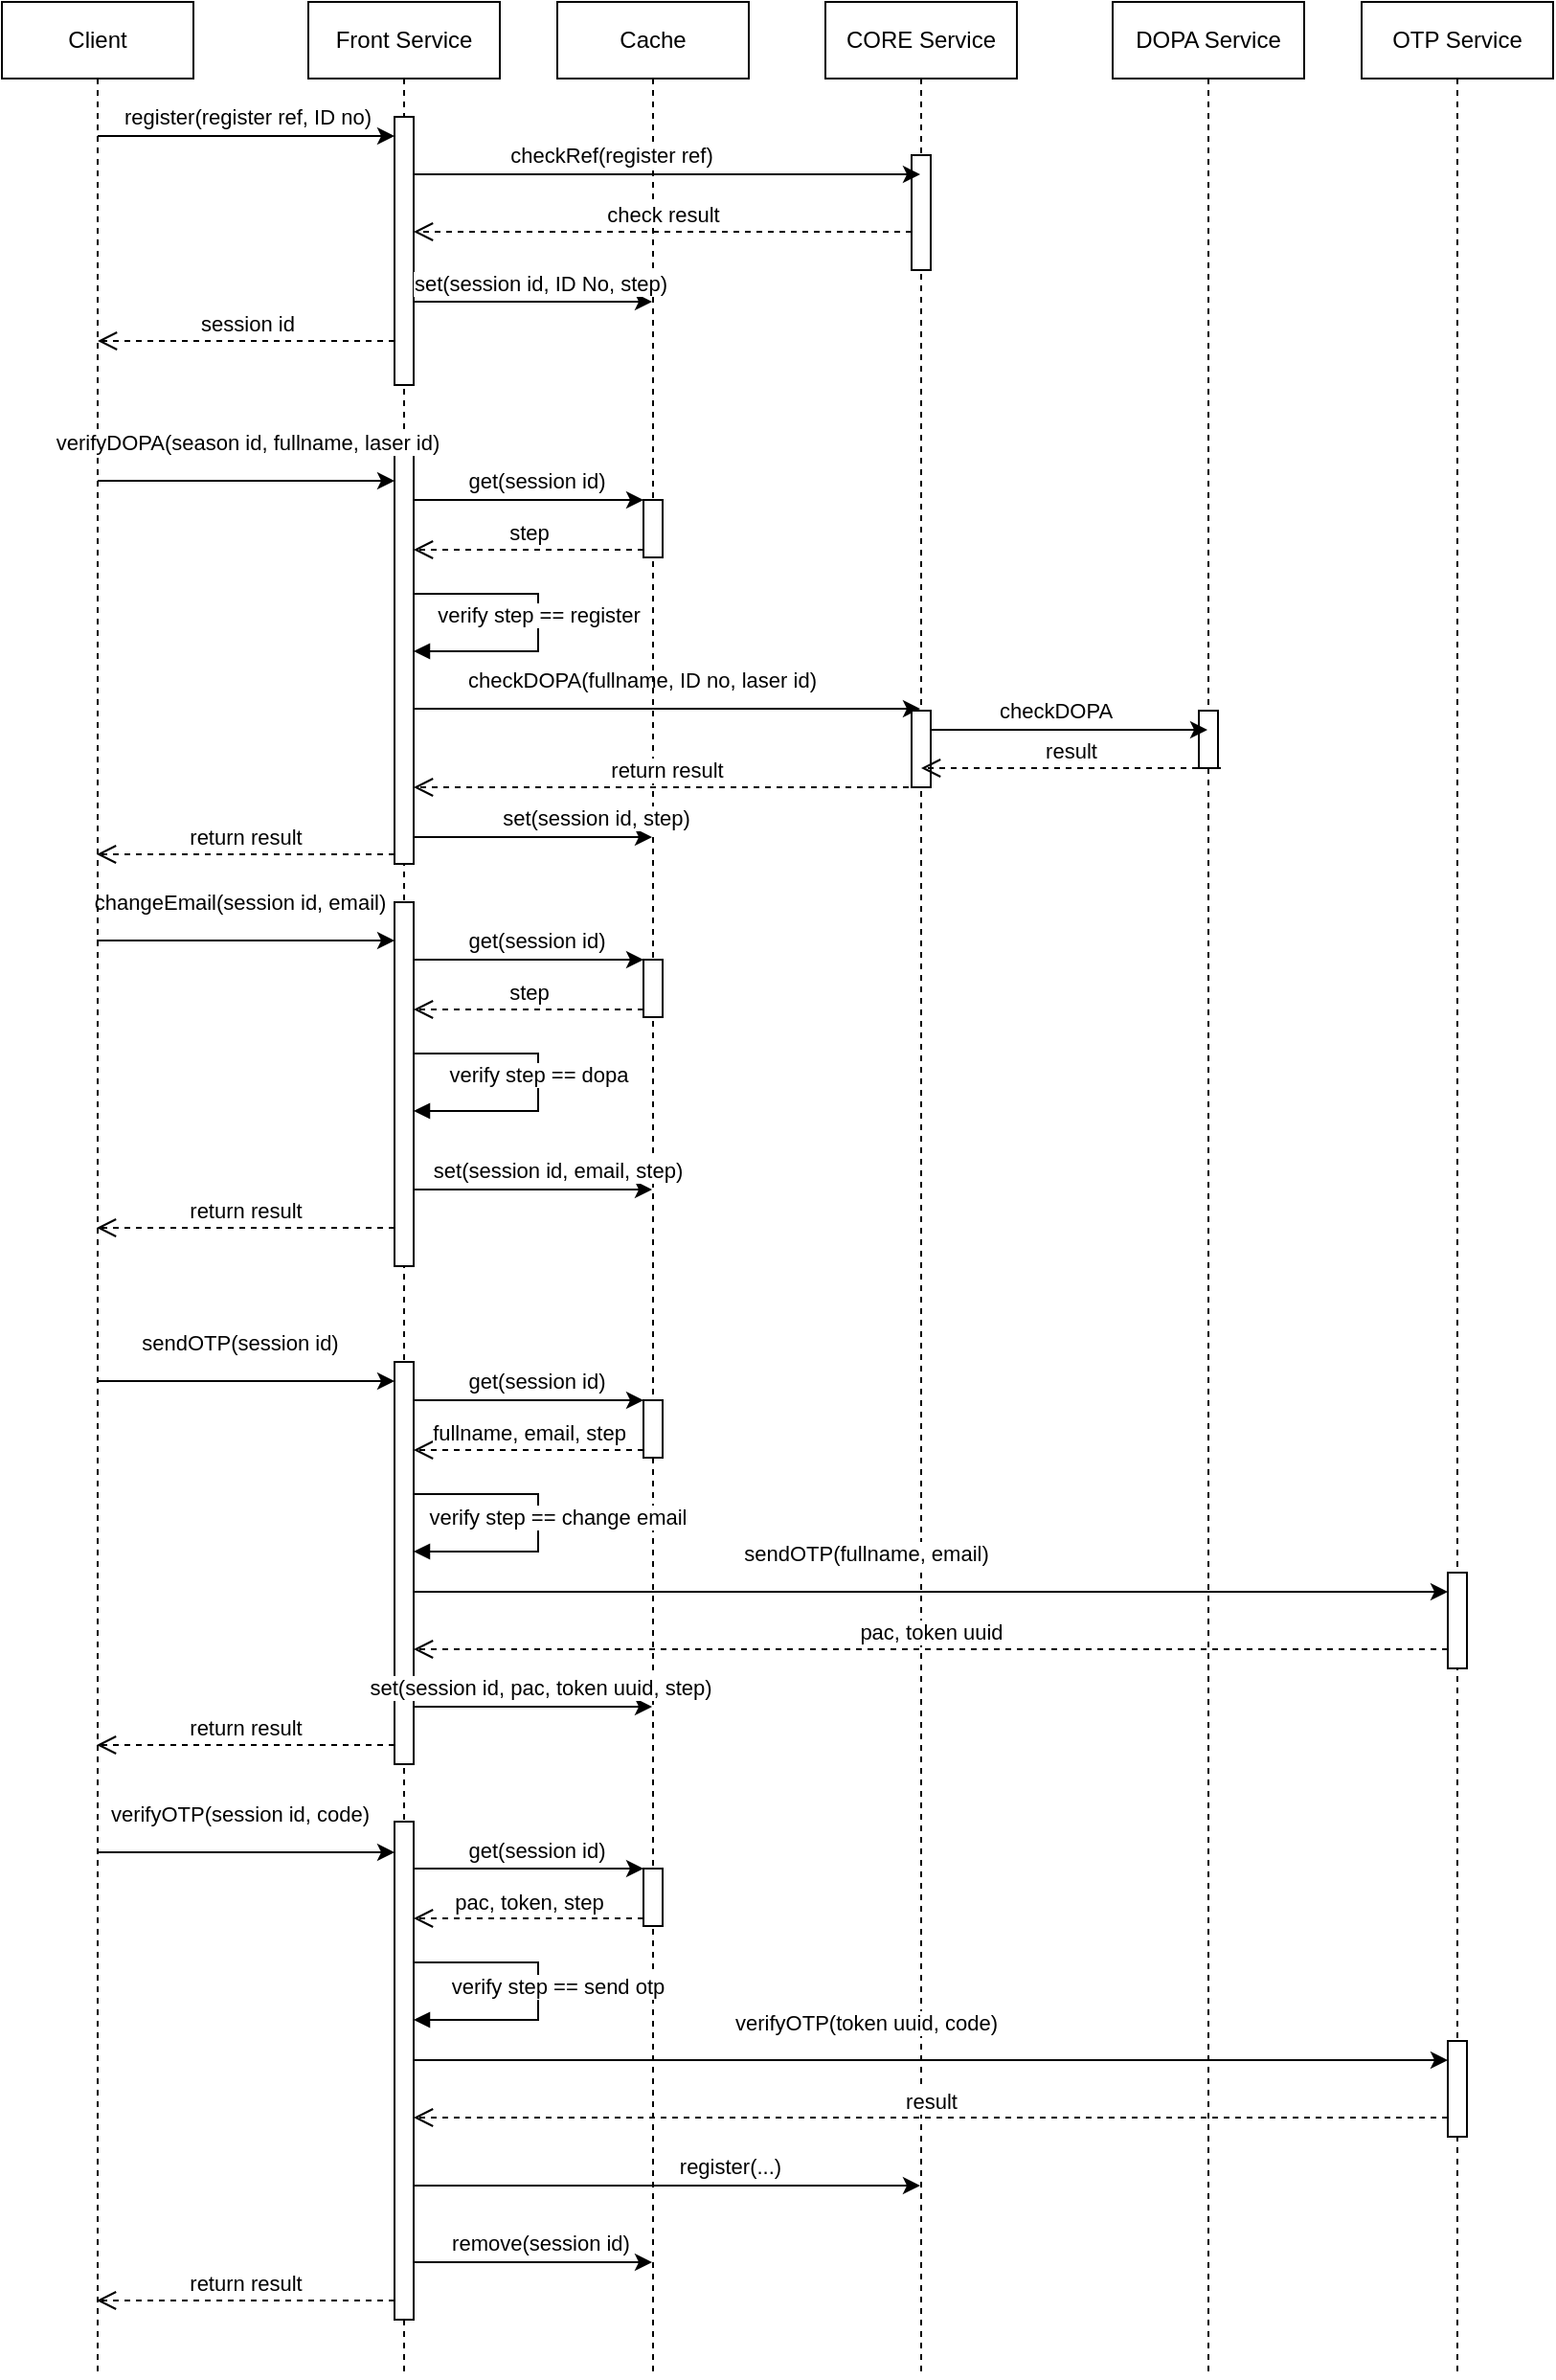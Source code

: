 <mxfile version="21.7.4" type="device">
  <diagram name="Page-1" id="2YBvvXClWsGukQMizWep">
    <mxGraphModel dx="984" dy="750" grid="1" gridSize="10" guides="1" tooltips="1" connect="1" arrows="1" fold="1" page="1" pageScale="1" pageWidth="850" pageHeight="1100" math="0" shadow="0">
      <root>
        <mxCell id="0" />
        <mxCell id="1" parent="0" />
        <mxCell id="aM9ryv3xv72pqoxQDRHE-1" value="Front Service" style="shape=umlLifeline;perimeter=lifelinePerimeter;whiteSpace=wrap;html=1;container=0;dropTarget=0;collapsible=0;recursiveResize=0;outlineConnect=0;portConstraint=eastwest;newEdgeStyle={&quot;edgeStyle&quot;:&quot;elbowEdgeStyle&quot;,&quot;elbow&quot;:&quot;vertical&quot;,&quot;curved&quot;:0,&quot;rounded&quot;:0};" parent="1" vertex="1">
          <mxGeometry x="170" y="40" width="100" height="1240" as="geometry" />
        </mxCell>
        <mxCell id="tgeR2nkM4_BLuT0nxEA1-6" value="" style="html=1;points=[];perimeter=orthogonalPerimeter;outlineConnect=0;targetShapes=umlLifeline;portConstraint=eastwest;newEdgeStyle={&quot;edgeStyle&quot;:&quot;elbowEdgeStyle&quot;,&quot;elbow&quot;:&quot;vertical&quot;,&quot;curved&quot;:0,&quot;rounded&quot;:0};" vertex="1" parent="aM9ryv3xv72pqoxQDRHE-1">
          <mxGeometry x="45" y="60" width="10" height="140" as="geometry" />
        </mxCell>
        <mxCell id="tgeR2nkM4_BLuT0nxEA1-25" style="edgeStyle=elbowEdgeStyle;rounded=0;orthogonalLoop=1;jettySize=auto;html=1;elbow=vertical;curved=0;" edge="1" parent="1" target="tgeR2nkM4_BLuT0nxEA1-7">
          <mxGeometry relative="1" as="geometry">
            <mxPoint x="225" y="409" as="sourcePoint" />
            <mxPoint x="635" y="409" as="targetPoint" />
          </mxGeometry>
        </mxCell>
        <mxCell id="tgeR2nkM4_BLuT0nxEA1-26" value="checkDOPA(fullname, ID no, laser id)" style="edgeLabel;html=1;align=center;verticalAlign=middle;resizable=0;points=[];" vertex="1" connectable="0" parent="tgeR2nkM4_BLuT0nxEA1-25">
          <mxGeometry x="-0.122" y="-1" relative="1" as="geometry">
            <mxPoint x="3" y="-16" as="offset" />
          </mxGeometry>
        </mxCell>
        <mxCell id="tgeR2nkM4_BLuT0nxEA1-18" value="" style="html=1;points=[];perimeter=orthogonalPerimeter;outlineConnect=0;targetShapes=umlLifeline;portConstraint=eastwest;newEdgeStyle={&quot;edgeStyle&quot;:&quot;elbowEdgeStyle&quot;,&quot;elbow&quot;:&quot;vertical&quot;,&quot;curved&quot;:0,&quot;rounded&quot;:0};" vertex="1" parent="1">
          <mxGeometry x="215" y="270" width="10" height="220" as="geometry" />
        </mxCell>
        <mxCell id="tgeR2nkM4_BLuT0nxEA1-14" value="Cache" style="shape=umlLifeline;perimeter=lifelinePerimeter;whiteSpace=wrap;html=1;container=0;dropTarget=0;collapsible=0;recursiveResize=0;outlineConnect=0;portConstraint=eastwest;newEdgeStyle={&quot;edgeStyle&quot;:&quot;elbowEdgeStyle&quot;,&quot;elbow&quot;:&quot;vertical&quot;,&quot;curved&quot;:0,&quot;rounded&quot;:0};fontStyle=0" vertex="1" parent="1">
          <mxGeometry x="300" y="40" width="100" height="1240" as="geometry" />
        </mxCell>
        <mxCell id="tgeR2nkM4_BLuT0nxEA1-20" value="" style="html=1;points=[];perimeter=orthogonalPerimeter;outlineConnect=0;targetShapes=umlLifeline;portConstraint=eastwest;newEdgeStyle={&quot;edgeStyle&quot;:&quot;elbowEdgeStyle&quot;,&quot;elbow&quot;:&quot;vertical&quot;,&quot;curved&quot;:0,&quot;rounded&quot;:0};" vertex="1" parent="tgeR2nkM4_BLuT0nxEA1-14">
          <mxGeometry x="45" y="260" width="10" height="30" as="geometry" />
        </mxCell>
        <mxCell id="tgeR2nkM4_BLuT0nxEA1-44" value="" style="html=1;points=[];perimeter=orthogonalPerimeter;outlineConnect=0;targetShapes=umlLifeline;portConstraint=eastwest;newEdgeStyle={&quot;edgeStyle&quot;:&quot;elbowEdgeStyle&quot;,&quot;elbow&quot;:&quot;vertical&quot;,&quot;curved&quot;:0,&quot;rounded&quot;:0};" vertex="1" parent="tgeR2nkM4_BLuT0nxEA1-14">
          <mxGeometry x="45" y="730" width="10" height="30" as="geometry" />
        </mxCell>
        <mxCell id="tgeR2nkM4_BLuT0nxEA1-45" value="get(session id)" style="edgeStyle=elbowEdgeStyle;rounded=0;orthogonalLoop=1;jettySize=auto;html=1;elbow=vertical;curved=0;" edge="1" parent="tgeR2nkM4_BLuT0nxEA1-14">
          <mxGeometry x="0.044" y="10" relative="1" as="geometry">
            <mxPoint x="-75" y="730" as="sourcePoint" />
            <mxPoint x="45" y="730" as="targetPoint" />
            <mxPoint x="1" as="offset" />
          </mxGeometry>
        </mxCell>
        <mxCell id="tgeR2nkM4_BLuT0nxEA1-46" value="fullname, email, step" style="html=1;verticalAlign=bottom;endArrow=open;dashed=1;endSize=8;edgeStyle=elbowEdgeStyle;elbow=vertical;curved=0;rounded=0;" edge="1" parent="tgeR2nkM4_BLuT0nxEA1-14">
          <mxGeometry relative="1" as="geometry">
            <mxPoint x="-75" y="756" as="targetPoint" />
            <Array as="points">
              <mxPoint x="-30" y="756" />
            </Array>
            <mxPoint x="45" y="756" as="sourcePoint" />
            <mxPoint as="offset" />
          </mxGeometry>
        </mxCell>
        <mxCell id="tgeR2nkM4_BLuT0nxEA1-47" value="verify step == change email" style="html=1;verticalAlign=bottom;endArrow=block;edgeStyle=elbowEdgeStyle;elbow=horizontal;curved=0;rounded=0;" edge="1" parent="tgeR2nkM4_BLuT0nxEA1-14">
          <mxGeometry x="0.075" y="10" relative="1" as="geometry">
            <mxPoint x="-75" y="779" as="sourcePoint" />
            <Array as="points">
              <mxPoint x="-10" y="779" />
            </Array>
            <mxPoint x="-75" y="809" as="targetPoint" />
            <mxPoint as="offset" />
          </mxGeometry>
        </mxCell>
        <mxCell id="tgeR2nkM4_BLuT0nxEA1-7" value="CORE Service" style="shape=umlLifeline;perimeter=lifelinePerimeter;whiteSpace=wrap;html=1;container=0;dropTarget=0;collapsible=0;recursiveResize=0;outlineConnect=0;portConstraint=eastwest;newEdgeStyle={&quot;edgeStyle&quot;:&quot;elbowEdgeStyle&quot;,&quot;elbow&quot;:&quot;vertical&quot;,&quot;curved&quot;:0,&quot;rounded&quot;:0};" vertex="1" parent="1">
          <mxGeometry x="440" y="40" width="100" height="1240" as="geometry" />
        </mxCell>
        <mxCell id="tgeR2nkM4_BLuT0nxEA1-8" value="" style="html=1;points=[];perimeter=orthogonalPerimeter;outlineConnect=0;targetShapes=umlLifeline;portConstraint=eastwest;newEdgeStyle={&quot;edgeStyle&quot;:&quot;elbowEdgeStyle&quot;,&quot;elbow&quot;:&quot;vertical&quot;,&quot;curved&quot;:0,&quot;rounded&quot;:0};" vertex="1" parent="tgeR2nkM4_BLuT0nxEA1-7">
          <mxGeometry x="45" y="80" width="10" height="60" as="geometry" />
        </mxCell>
        <mxCell id="tgeR2nkM4_BLuT0nxEA1-68" value="" style="html=1;points=[];perimeter=orthogonalPerimeter;outlineConnect=0;targetShapes=umlLifeline;portConstraint=eastwest;newEdgeStyle={&quot;edgeStyle&quot;:&quot;elbowEdgeStyle&quot;,&quot;elbow&quot;:&quot;vertical&quot;,&quot;curved&quot;:0,&quot;rounded&quot;:0};" vertex="1" parent="tgeR2nkM4_BLuT0nxEA1-7">
          <mxGeometry x="45" y="370" width="10" height="40" as="geometry" />
        </mxCell>
        <mxCell id="aM9ryv3xv72pqoxQDRHE-5" value="DOPA Service" style="shape=umlLifeline;perimeter=lifelinePerimeter;whiteSpace=wrap;html=1;container=0;dropTarget=0;collapsible=0;recursiveResize=0;outlineConnect=0;portConstraint=eastwest;newEdgeStyle={&quot;edgeStyle&quot;:&quot;elbowEdgeStyle&quot;,&quot;elbow&quot;:&quot;vertical&quot;,&quot;curved&quot;:0,&quot;rounded&quot;:0};" parent="1" vertex="1">
          <mxGeometry x="590" y="40" width="100" height="1240" as="geometry" />
        </mxCell>
        <mxCell id="tgeR2nkM4_BLuT0nxEA1-27" value="" style="html=1;points=[];perimeter=orthogonalPerimeter;outlineConnect=0;targetShapes=umlLifeline;portConstraint=eastwest;newEdgeStyle={&quot;edgeStyle&quot;:&quot;elbowEdgeStyle&quot;,&quot;elbow&quot;:&quot;vertical&quot;,&quot;curved&quot;:0,&quot;rounded&quot;:0};" vertex="1" parent="aM9ryv3xv72pqoxQDRHE-5">
          <mxGeometry x="45" y="370" width="10" height="30" as="geometry" />
        </mxCell>
        <mxCell id="tgeR2nkM4_BLuT0nxEA1-5" value="register(register ref, ID no)" style="edgeStyle=elbowEdgeStyle;rounded=0;orthogonalLoop=1;jettySize=auto;html=1;elbow=vertical;curved=0;" edge="1" parent="1" source="tgeR2nkM4_BLuT0nxEA1-1">
          <mxGeometry y="10" relative="1" as="geometry">
            <mxPoint x="59.5" y="110" as="sourcePoint" />
            <mxPoint x="215" y="110" as="targetPoint" />
            <mxPoint as="offset" />
          </mxGeometry>
        </mxCell>
        <mxCell id="tgeR2nkM4_BLuT0nxEA1-31" style="edgeStyle=elbowEdgeStyle;rounded=0;orthogonalLoop=1;jettySize=auto;html=1;elbow=vertical;curved=0;" edge="1" parent="1">
          <mxGeometry relative="1" as="geometry">
            <mxPoint x="59.5" y="530" as="sourcePoint" />
            <mxPoint x="215" y="530" as="targetPoint" />
          </mxGeometry>
        </mxCell>
        <mxCell id="tgeR2nkM4_BLuT0nxEA1-32" value="changeEmail(session id, email)" style="edgeLabel;html=1;align=center;verticalAlign=middle;resizable=0;points=[];" vertex="1" connectable="0" parent="tgeR2nkM4_BLuT0nxEA1-31">
          <mxGeometry x="-0.265" y="-1" relative="1" as="geometry">
            <mxPoint x="17" y="-21" as="offset" />
          </mxGeometry>
        </mxCell>
        <mxCell id="tgeR2nkM4_BLuT0nxEA1-1" value="Client" style="shape=umlLifeline;perimeter=lifelinePerimeter;whiteSpace=wrap;html=1;container=0;dropTarget=0;collapsible=0;recursiveResize=0;outlineConnect=0;portConstraint=eastwest;newEdgeStyle={&quot;edgeStyle&quot;:&quot;elbowEdgeStyle&quot;,&quot;elbow&quot;:&quot;vertical&quot;,&quot;curved&quot;:0,&quot;rounded&quot;:0};" vertex="1" parent="1">
          <mxGeometry x="10" y="40" width="100" height="1240" as="geometry" />
        </mxCell>
        <mxCell id="tgeR2nkM4_BLuT0nxEA1-3" value="OTP Service" style="shape=umlLifeline;perimeter=lifelinePerimeter;whiteSpace=wrap;html=1;container=0;dropTarget=0;collapsible=0;recursiveResize=0;outlineConnect=0;portConstraint=eastwest;newEdgeStyle={&quot;edgeStyle&quot;:&quot;elbowEdgeStyle&quot;,&quot;elbow&quot;:&quot;vertical&quot;,&quot;curved&quot;:0,&quot;rounded&quot;:0};fontStyle=0" vertex="1" parent="1">
          <mxGeometry x="720" y="40" width="100" height="1240" as="geometry" />
        </mxCell>
        <mxCell id="tgeR2nkM4_BLuT0nxEA1-4" value="" style="html=1;points=[];perimeter=orthogonalPerimeter;outlineConnect=0;targetShapes=umlLifeline;portConstraint=eastwest;newEdgeStyle={&quot;edgeStyle&quot;:&quot;elbowEdgeStyle&quot;,&quot;elbow&quot;:&quot;vertical&quot;,&quot;curved&quot;:0,&quot;rounded&quot;:0};" vertex="1" parent="tgeR2nkM4_BLuT0nxEA1-3">
          <mxGeometry x="45" y="820" width="10" height="50" as="geometry" />
        </mxCell>
        <mxCell id="tgeR2nkM4_BLuT0nxEA1-9" style="edgeStyle=elbowEdgeStyle;rounded=0;orthogonalLoop=1;jettySize=auto;html=1;elbow=vertical;curved=0;" edge="1" parent="1" target="tgeR2nkM4_BLuT0nxEA1-7">
          <mxGeometry relative="1" as="geometry">
            <mxPoint x="225" y="130" as="sourcePoint" />
            <mxPoint x="420" y="130" as="targetPoint" />
          </mxGeometry>
        </mxCell>
        <mxCell id="tgeR2nkM4_BLuT0nxEA1-10" value="checkRef(register ref)" style="edgeLabel;html=1;align=center;verticalAlign=middle;resizable=0;points=[];" vertex="1" connectable="0" parent="tgeR2nkM4_BLuT0nxEA1-9">
          <mxGeometry x="-0.21" relative="1" as="geometry">
            <mxPoint x="-2" y="-10" as="offset" />
          </mxGeometry>
        </mxCell>
        <mxCell id="tgeR2nkM4_BLuT0nxEA1-11" value="check result" style="html=1;verticalAlign=bottom;endArrow=open;dashed=1;endSize=8;edgeStyle=elbowEdgeStyle;elbow=vertical;curved=0;rounded=0;" edge="1" parent="1" source="tgeR2nkM4_BLuT0nxEA1-8" target="tgeR2nkM4_BLuT0nxEA1-6">
          <mxGeometry relative="1" as="geometry">
            <mxPoint x="190" y="280" as="targetPoint" />
            <Array as="points">
              <mxPoint x="300" y="160" />
            </Array>
            <mxPoint x="390" y="230" as="sourcePoint" />
            <mxPoint as="offset" />
          </mxGeometry>
        </mxCell>
        <mxCell id="tgeR2nkM4_BLuT0nxEA1-16" value="set(session id, ID No, step)" style="edgeStyle=elbowEdgeStyle;rounded=0;orthogonalLoop=1;jettySize=auto;html=1;elbow=vertical;curved=0;" edge="1" parent="1">
          <mxGeometry x="0.044" y="10" relative="1" as="geometry">
            <mxPoint x="225" y="196.5" as="sourcePoint" />
            <mxPoint x="349.5" y="196.5" as="targetPoint" />
            <mxPoint x="1" as="offset" />
          </mxGeometry>
        </mxCell>
        <mxCell id="tgeR2nkM4_BLuT0nxEA1-17" value="session id" style="html=1;verticalAlign=bottom;endArrow=open;dashed=1;endSize=8;edgeStyle=elbowEdgeStyle;elbow=vertical;curved=0;rounded=0;" edge="1" parent="1" source="tgeR2nkM4_BLuT0nxEA1-6" target="tgeR2nkM4_BLuT0nxEA1-1">
          <mxGeometry relative="1" as="geometry">
            <mxPoint x="69.5" y="217" as="targetPoint" />
            <Array as="points">
              <mxPoint x="130" y="217" />
            </Array>
            <mxPoint x="219.5" y="217" as="sourcePoint" />
          </mxGeometry>
        </mxCell>
        <mxCell id="tgeR2nkM4_BLuT0nxEA1-19" value="verifyDOPA(season id, fullname, laser id)" style="edgeStyle=elbowEdgeStyle;rounded=0;orthogonalLoop=1;jettySize=auto;html=1;elbow=vertical;curved=0;" edge="1" parent="1" source="tgeR2nkM4_BLuT0nxEA1-1">
          <mxGeometry y="20" relative="1" as="geometry">
            <mxPoint x="69.5" y="290" as="sourcePoint" />
            <mxPoint x="215" y="290" as="targetPoint" />
            <mxPoint as="offset" />
          </mxGeometry>
        </mxCell>
        <mxCell id="tgeR2nkM4_BLuT0nxEA1-21" value="get(session id)" style="edgeStyle=elbowEdgeStyle;rounded=0;orthogonalLoop=1;jettySize=auto;html=1;elbow=vertical;curved=0;" edge="1" parent="1">
          <mxGeometry x="0.044" y="10" relative="1" as="geometry">
            <mxPoint x="225" y="300" as="sourcePoint" />
            <mxPoint x="345" y="300" as="targetPoint" />
            <mxPoint x="1" as="offset" />
          </mxGeometry>
        </mxCell>
        <mxCell id="tgeR2nkM4_BLuT0nxEA1-22" value="step" style="html=1;verticalAlign=bottom;endArrow=open;dashed=1;endSize=8;edgeStyle=elbowEdgeStyle;elbow=vertical;curved=0;rounded=0;" edge="1" parent="1">
          <mxGeometry relative="1" as="geometry">
            <mxPoint x="225" y="326" as="targetPoint" />
            <Array as="points">
              <mxPoint x="270" y="326" />
            </Array>
            <mxPoint x="345" y="326" as="sourcePoint" />
          </mxGeometry>
        </mxCell>
        <mxCell id="tgeR2nkM4_BLuT0nxEA1-24" value="verify step == register" style="html=1;verticalAlign=bottom;endArrow=block;edgeStyle=elbowEdgeStyle;elbow=horizontal;curved=0;rounded=0;" edge="1" parent="1">
          <mxGeometry x="0.062" relative="1" as="geometry">
            <mxPoint x="225" y="349" as="sourcePoint" />
            <Array as="points">
              <mxPoint x="290" y="349" />
            </Array>
            <mxPoint x="225" y="379" as="targetPoint" />
            <mxPoint as="offset" />
          </mxGeometry>
        </mxCell>
        <mxCell id="tgeR2nkM4_BLuT0nxEA1-28" value="return result" style="html=1;verticalAlign=bottom;endArrow=open;dashed=1;endSize=8;edgeStyle=elbowEdgeStyle;elbow=vertical;curved=0;rounded=0;" edge="1" parent="1">
          <mxGeometry relative="1" as="geometry">
            <mxPoint x="225" y="450" as="targetPoint" />
            <Array as="points">
              <mxPoint x="303" y="450" />
            </Array>
            <mxPoint x="489.5" y="450" as="sourcePoint" />
          </mxGeometry>
        </mxCell>
        <mxCell id="tgeR2nkM4_BLuT0nxEA1-29" value="return result" style="html=1;verticalAlign=bottom;endArrow=open;dashed=1;endSize=8;edgeStyle=elbowEdgeStyle;elbow=horizontal;curved=0;rounded=0;" edge="1" parent="1">
          <mxGeometry x="0.003" relative="1" as="geometry">
            <mxPoint x="59.5" y="485" as="targetPoint" />
            <Array as="points">
              <mxPoint x="70" y="580" />
            </Array>
            <mxPoint x="215" y="485" as="sourcePoint" />
            <mxPoint as="offset" />
          </mxGeometry>
        </mxCell>
        <mxCell id="tgeR2nkM4_BLuT0nxEA1-30" value="" style="html=1;points=[];perimeter=orthogonalPerimeter;outlineConnect=0;targetShapes=umlLifeline;portConstraint=eastwest;newEdgeStyle={&quot;edgeStyle&quot;:&quot;elbowEdgeStyle&quot;,&quot;elbow&quot;:&quot;vertical&quot;,&quot;curved&quot;:0,&quot;rounded&quot;:0};" vertex="1" parent="1">
          <mxGeometry x="215" y="510" width="10" height="190" as="geometry" />
        </mxCell>
        <mxCell id="tgeR2nkM4_BLuT0nxEA1-33" value="set(session id, step)" style="edgeStyle=elbowEdgeStyle;rounded=0;orthogonalLoop=1;jettySize=auto;html=1;elbow=vertical;curved=0;" edge="1" parent="1">
          <mxGeometry x="0.526" y="10" relative="1" as="geometry">
            <mxPoint x="225" y="476" as="sourcePoint" />
            <mxPoint x="349.5" y="476" as="targetPoint" />
            <mxPoint as="offset" />
          </mxGeometry>
        </mxCell>
        <mxCell id="tgeR2nkM4_BLuT0nxEA1-35" value="" style="html=1;points=[];perimeter=orthogonalPerimeter;outlineConnect=0;targetShapes=umlLifeline;portConstraint=eastwest;newEdgeStyle={&quot;edgeStyle&quot;:&quot;elbowEdgeStyle&quot;,&quot;elbow&quot;:&quot;vertical&quot;,&quot;curved&quot;:0,&quot;rounded&quot;:0};" vertex="1" parent="1">
          <mxGeometry x="345" y="540" width="10" height="30" as="geometry" />
        </mxCell>
        <mxCell id="tgeR2nkM4_BLuT0nxEA1-36" value="get(session id)" style="edgeStyle=elbowEdgeStyle;rounded=0;orthogonalLoop=1;jettySize=auto;html=1;elbow=vertical;curved=0;" edge="1" parent="1">
          <mxGeometry x="0.044" y="10" relative="1" as="geometry">
            <mxPoint x="225" y="540" as="sourcePoint" />
            <mxPoint x="345" y="540" as="targetPoint" />
            <mxPoint x="1" as="offset" />
          </mxGeometry>
        </mxCell>
        <mxCell id="tgeR2nkM4_BLuT0nxEA1-37" value="step" style="html=1;verticalAlign=bottom;endArrow=open;dashed=1;endSize=8;edgeStyle=elbowEdgeStyle;elbow=vertical;curved=0;rounded=0;" edge="1" parent="1">
          <mxGeometry relative="1" as="geometry">
            <mxPoint x="225" y="566" as="targetPoint" />
            <Array as="points">
              <mxPoint x="270" y="566" />
            </Array>
            <mxPoint x="345" y="566" as="sourcePoint" />
            <mxPoint as="offset" />
          </mxGeometry>
        </mxCell>
        <mxCell id="tgeR2nkM4_BLuT0nxEA1-38" value="verify step == dopa" style="html=1;verticalAlign=bottom;endArrow=block;edgeStyle=elbowEdgeStyle;elbow=horizontal;curved=0;rounded=0;" edge="1" parent="1">
          <mxGeometry x="0.062" relative="1" as="geometry">
            <mxPoint x="225" y="589" as="sourcePoint" />
            <Array as="points">
              <mxPoint x="290" y="589" />
            </Array>
            <mxPoint x="225" y="619" as="targetPoint" />
            <mxPoint as="offset" />
          </mxGeometry>
        </mxCell>
        <mxCell id="tgeR2nkM4_BLuT0nxEA1-39" value="set(session id, email, step)" style="edgeStyle=elbowEdgeStyle;rounded=0;orthogonalLoop=1;jettySize=auto;html=1;elbow=vertical;curved=0;" edge="1" parent="1">
          <mxGeometry x="0.205" y="10" relative="1" as="geometry">
            <mxPoint x="225" y="660" as="sourcePoint" />
            <mxPoint x="349.5" y="660" as="targetPoint" />
            <mxPoint as="offset" />
          </mxGeometry>
        </mxCell>
        <mxCell id="tgeR2nkM4_BLuT0nxEA1-40" value="return result" style="html=1;verticalAlign=bottom;endArrow=open;dashed=1;endSize=8;edgeStyle=elbowEdgeStyle;elbow=horizontal;curved=0;rounded=0;" edge="1" parent="1">
          <mxGeometry x="0.003" relative="1" as="geometry">
            <mxPoint x="59.5" y="680" as="targetPoint" />
            <Array as="points">
              <mxPoint x="70" y="775" />
            </Array>
            <mxPoint x="215" y="680" as="sourcePoint" />
            <mxPoint as="offset" />
          </mxGeometry>
        </mxCell>
        <mxCell id="tgeR2nkM4_BLuT0nxEA1-41" style="edgeStyle=elbowEdgeStyle;rounded=0;orthogonalLoop=1;jettySize=auto;html=1;elbow=vertical;curved=0;" edge="1" parent="1">
          <mxGeometry relative="1" as="geometry">
            <mxPoint x="59.5" y="760" as="sourcePoint" />
            <mxPoint x="215" y="760" as="targetPoint" />
          </mxGeometry>
        </mxCell>
        <mxCell id="tgeR2nkM4_BLuT0nxEA1-42" value="sendOTP(session id)" style="edgeLabel;html=1;align=center;verticalAlign=middle;resizable=0;points=[];" vertex="1" connectable="0" parent="tgeR2nkM4_BLuT0nxEA1-41">
          <mxGeometry x="-0.265" y="-1" relative="1" as="geometry">
            <mxPoint x="17" y="-21" as="offset" />
          </mxGeometry>
        </mxCell>
        <mxCell id="tgeR2nkM4_BLuT0nxEA1-48" style="edgeStyle=elbowEdgeStyle;rounded=0;orthogonalLoop=1;jettySize=auto;html=1;elbow=vertical;curved=0;" edge="1" parent="1" target="tgeR2nkM4_BLuT0nxEA1-4">
          <mxGeometry relative="1" as="geometry">
            <mxPoint x="225" y="870" as="sourcePoint" />
            <mxPoint x="765" y="870" as="targetPoint" />
          </mxGeometry>
        </mxCell>
        <mxCell id="tgeR2nkM4_BLuT0nxEA1-49" value="sendOTP(fullname, email)" style="edgeLabel;html=1;align=center;verticalAlign=middle;resizable=0;points=[];" vertex="1" connectable="0" parent="tgeR2nkM4_BLuT0nxEA1-48">
          <mxGeometry x="-0.126" y="3" relative="1" as="geometry">
            <mxPoint y="-17" as="offset" />
          </mxGeometry>
        </mxCell>
        <mxCell id="tgeR2nkM4_BLuT0nxEA1-43" value="" style="html=1;points=[];perimeter=orthogonalPerimeter;outlineConnect=0;targetShapes=umlLifeline;portConstraint=eastwest;newEdgeStyle={&quot;edgeStyle&quot;:&quot;elbowEdgeStyle&quot;,&quot;elbow&quot;:&quot;vertical&quot;,&quot;curved&quot;:0,&quot;rounded&quot;:0};" vertex="1" parent="1">
          <mxGeometry x="215" y="750" width="10" height="210" as="geometry" />
        </mxCell>
        <mxCell id="tgeR2nkM4_BLuT0nxEA1-50" value="pac, token uuid" style="html=1;verticalAlign=bottom;endArrow=open;dashed=1;endSize=8;edgeStyle=elbowEdgeStyle;elbow=vertical;curved=0;rounded=0;" edge="1" parent="1" source="tgeR2nkM4_BLuT0nxEA1-4">
          <mxGeometry relative="1" as="geometry">
            <mxPoint x="225" y="900" as="targetPoint" />
            <Array as="points">
              <mxPoint x="303" y="900" />
            </Array>
            <mxPoint x="633" y="900" as="sourcePoint" />
            <mxPoint as="offset" />
          </mxGeometry>
        </mxCell>
        <mxCell id="tgeR2nkM4_BLuT0nxEA1-51" value="set(session id, pac, token uuid, step)" style="edgeStyle=elbowEdgeStyle;rounded=0;orthogonalLoop=1;jettySize=auto;html=1;elbow=horizontal;curved=0;" edge="1" parent="1">
          <mxGeometry x="0.044" y="10" relative="1" as="geometry">
            <mxPoint x="225" y="930" as="sourcePoint" />
            <mxPoint x="349.5" y="930" as="targetPoint" />
            <mxPoint x="1" as="offset" />
          </mxGeometry>
        </mxCell>
        <mxCell id="tgeR2nkM4_BLuT0nxEA1-52" value="return result" style="html=1;verticalAlign=bottom;endArrow=open;dashed=1;endSize=8;edgeStyle=elbowEdgeStyle;elbow=horizontal;curved=0;rounded=0;" edge="1" parent="1">
          <mxGeometry x="0.003" relative="1" as="geometry">
            <mxPoint x="59.5" y="950" as="targetPoint" />
            <Array as="points">
              <mxPoint x="70" y="1045" />
            </Array>
            <mxPoint x="215" y="950" as="sourcePoint" />
            <mxPoint as="offset" />
          </mxGeometry>
        </mxCell>
        <mxCell id="tgeR2nkM4_BLuT0nxEA1-53" style="edgeStyle=elbowEdgeStyle;rounded=0;orthogonalLoop=1;jettySize=auto;html=1;elbow=vertical;curved=0;" edge="1" parent="1" target="tgeR2nkM4_BLuT0nxEA1-55">
          <mxGeometry relative="1" as="geometry">
            <mxPoint x="59.5" y="1006" as="sourcePoint" />
            <mxPoint x="219.5" y="1006" as="targetPoint" />
          </mxGeometry>
        </mxCell>
        <mxCell id="tgeR2nkM4_BLuT0nxEA1-54" value="verifyOTP(session id, code)" style="edgeLabel;html=1;align=center;verticalAlign=middle;resizable=0;points=[];" vertex="1" connectable="0" parent="tgeR2nkM4_BLuT0nxEA1-53">
          <mxGeometry x="-0.265" y="-1" relative="1" as="geometry">
            <mxPoint x="17" y="-21" as="offset" />
          </mxGeometry>
        </mxCell>
        <mxCell id="tgeR2nkM4_BLuT0nxEA1-66" style="edgeStyle=elbowEdgeStyle;rounded=0;orthogonalLoop=1;jettySize=auto;html=1;elbow=vertical;curved=0;" edge="1" parent="1">
          <mxGeometry relative="1" as="geometry">
            <mxPoint x="225" y="1180" as="sourcePoint" />
            <mxPoint x="489.5" y="1180" as="targetPoint" />
          </mxGeometry>
        </mxCell>
        <mxCell id="tgeR2nkM4_BLuT0nxEA1-67" value="register(...)" style="edgeLabel;html=1;align=center;verticalAlign=middle;resizable=0;points=[];" vertex="1" connectable="0" parent="tgeR2nkM4_BLuT0nxEA1-66">
          <mxGeometry x="0.308" y="3" relative="1" as="geometry">
            <mxPoint x="-8" y="-7" as="offset" />
          </mxGeometry>
        </mxCell>
        <mxCell id="tgeR2nkM4_BLuT0nxEA1-55" value="" style="html=1;points=[];perimeter=orthogonalPerimeter;outlineConnect=0;targetShapes=umlLifeline;portConstraint=eastwest;newEdgeStyle={&quot;edgeStyle&quot;:&quot;elbowEdgeStyle&quot;,&quot;elbow&quot;:&quot;vertical&quot;,&quot;curved&quot;:0,&quot;rounded&quot;:0};" vertex="1" parent="1">
          <mxGeometry x="215" y="990" width="10" height="260" as="geometry" />
        </mxCell>
        <mxCell id="tgeR2nkM4_BLuT0nxEA1-56" value="" style="html=1;points=[];perimeter=orthogonalPerimeter;outlineConnect=0;targetShapes=umlLifeline;portConstraint=eastwest;newEdgeStyle={&quot;edgeStyle&quot;:&quot;elbowEdgeStyle&quot;,&quot;elbow&quot;:&quot;vertical&quot;,&quot;curved&quot;:0,&quot;rounded&quot;:0};" vertex="1" parent="1">
          <mxGeometry x="345" y="1014.5" width="10" height="30" as="geometry" />
        </mxCell>
        <mxCell id="tgeR2nkM4_BLuT0nxEA1-57" value="get(session id)" style="edgeStyle=elbowEdgeStyle;rounded=0;orthogonalLoop=1;jettySize=auto;html=1;elbow=vertical;curved=0;" edge="1" parent="1">
          <mxGeometry x="0.044" y="10" relative="1" as="geometry">
            <mxPoint x="225" y="1014.5" as="sourcePoint" />
            <mxPoint x="345" y="1014.5" as="targetPoint" />
            <mxPoint x="1" as="offset" />
          </mxGeometry>
        </mxCell>
        <mxCell id="tgeR2nkM4_BLuT0nxEA1-58" value="pac, token, step" style="html=1;verticalAlign=bottom;endArrow=open;dashed=1;endSize=8;edgeStyle=elbowEdgeStyle;elbow=vertical;curved=0;rounded=0;" edge="1" parent="1">
          <mxGeometry relative="1" as="geometry">
            <mxPoint x="225" y="1040.5" as="targetPoint" />
            <Array as="points">
              <mxPoint x="270" y="1040.5" />
            </Array>
            <mxPoint x="345" y="1040.5" as="sourcePoint" />
            <mxPoint as="offset" />
          </mxGeometry>
        </mxCell>
        <mxCell id="tgeR2nkM4_BLuT0nxEA1-59" value="verify step == send otp" style="html=1;verticalAlign=bottom;endArrow=block;edgeStyle=elbowEdgeStyle;elbow=horizontal;curved=0;rounded=0;" edge="1" parent="1">
          <mxGeometry x="0.075" y="10" relative="1" as="geometry">
            <mxPoint x="225" y="1063.5" as="sourcePoint" />
            <Array as="points">
              <mxPoint x="290" y="1063.5" />
            </Array>
            <mxPoint x="225" y="1093.5" as="targetPoint" />
            <mxPoint as="offset" />
          </mxGeometry>
        </mxCell>
        <mxCell id="tgeR2nkM4_BLuT0nxEA1-60" value="" style="html=1;points=[];perimeter=orthogonalPerimeter;outlineConnect=0;targetShapes=umlLifeline;portConstraint=eastwest;newEdgeStyle={&quot;edgeStyle&quot;:&quot;elbowEdgeStyle&quot;,&quot;elbow&quot;:&quot;vertical&quot;,&quot;curved&quot;:0,&quot;rounded&quot;:0};" vertex="1" parent="1">
          <mxGeometry x="765" y="1104.5" width="10" height="50" as="geometry" />
        </mxCell>
        <mxCell id="tgeR2nkM4_BLuT0nxEA1-61" style="edgeStyle=elbowEdgeStyle;rounded=0;orthogonalLoop=1;jettySize=auto;html=1;elbow=vertical;curved=0;" edge="1" parent="1" target="tgeR2nkM4_BLuT0nxEA1-60">
          <mxGeometry relative="1" as="geometry">
            <mxPoint x="225" y="1114.5" as="sourcePoint" />
            <mxPoint x="765" y="1114.5" as="targetPoint" />
          </mxGeometry>
        </mxCell>
        <mxCell id="tgeR2nkM4_BLuT0nxEA1-62" value="verifyOTP(token uuid, code)" style="edgeLabel;html=1;align=center;verticalAlign=middle;resizable=0;points=[];" vertex="1" connectable="0" parent="tgeR2nkM4_BLuT0nxEA1-61">
          <mxGeometry x="-0.126" y="3" relative="1" as="geometry">
            <mxPoint y="-17" as="offset" />
          </mxGeometry>
        </mxCell>
        <mxCell id="tgeR2nkM4_BLuT0nxEA1-63" value="result" style="html=1;verticalAlign=bottom;endArrow=open;dashed=1;endSize=8;edgeStyle=elbowEdgeStyle;elbow=vertical;curved=0;rounded=0;" edge="1" parent="1" source="tgeR2nkM4_BLuT0nxEA1-60">
          <mxGeometry relative="1" as="geometry">
            <mxPoint x="225" y="1144.5" as="targetPoint" />
            <Array as="points">
              <mxPoint x="303" y="1144.5" />
            </Array>
            <mxPoint x="633" y="1144.5" as="sourcePoint" />
            <mxPoint as="offset" />
          </mxGeometry>
        </mxCell>
        <mxCell id="tgeR2nkM4_BLuT0nxEA1-64" value="remove(session id)" style="edgeStyle=elbowEdgeStyle;rounded=0;orthogonalLoop=1;jettySize=auto;html=1;elbow=horizontal;curved=0;" edge="1" parent="1">
          <mxGeometry x="0.044" y="10" relative="1" as="geometry">
            <mxPoint x="225" y="1220" as="sourcePoint" />
            <mxPoint x="349.5" y="1220" as="targetPoint" />
            <mxPoint x="1" as="offset" />
          </mxGeometry>
        </mxCell>
        <mxCell id="tgeR2nkM4_BLuT0nxEA1-65" value="return result" style="html=1;verticalAlign=bottom;endArrow=open;dashed=1;endSize=8;edgeStyle=elbowEdgeStyle;elbow=horizontal;curved=0;rounded=0;" edge="1" parent="1">
          <mxGeometry x="0.003" relative="1" as="geometry">
            <mxPoint x="59.5" y="1240" as="targetPoint" />
            <Array as="points">
              <mxPoint x="70" y="1335" />
            </Array>
            <mxPoint x="215" y="1240" as="sourcePoint" />
            <mxPoint as="offset" />
          </mxGeometry>
        </mxCell>
        <mxCell id="tgeR2nkM4_BLuT0nxEA1-69" style="edgeStyle=elbowEdgeStyle;rounded=0;orthogonalLoop=1;jettySize=auto;html=1;elbow=vertical;curved=0;" edge="1" parent="1">
          <mxGeometry relative="1" as="geometry">
            <mxPoint x="495" y="420" as="sourcePoint" />
            <mxPoint x="639.5" y="420" as="targetPoint" />
          </mxGeometry>
        </mxCell>
        <mxCell id="tgeR2nkM4_BLuT0nxEA1-70" value="checkDOPA" style="edgeLabel;html=1;align=center;verticalAlign=middle;resizable=0;points=[];" vertex="1" connectable="0" parent="tgeR2nkM4_BLuT0nxEA1-69">
          <mxGeometry x="0.301" relative="1" as="geometry">
            <mxPoint x="-29" y="-10" as="offset" />
          </mxGeometry>
        </mxCell>
        <mxCell id="tgeR2nkM4_BLuT0nxEA1-71" value="result" style="html=1;verticalAlign=bottom;endArrow=open;dashed=1;endSize=8;edgeStyle=elbowEdgeStyle;elbow=horizontal;curved=0;rounded=0;" edge="1" parent="1">
          <mxGeometry relative="1" as="geometry">
            <mxPoint x="490" y="440" as="targetPoint" />
            <Array as="points" />
            <mxPoint x="646.5" y="440" as="sourcePoint" />
          </mxGeometry>
        </mxCell>
      </root>
    </mxGraphModel>
  </diagram>
</mxfile>
